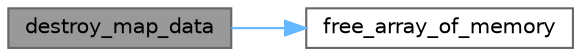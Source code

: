 digraph "destroy_map_data"
{
 // INTERACTIVE_SVG=YES
 // LATEX_PDF_SIZE
  bgcolor="transparent";
  edge [fontname=Helvetica,fontsize=10,labelfontname=Helvetica,labelfontsize=10];
  node [fontname=Helvetica,fontsize=10,shape=box,height=0.2,width=0.4];
  rankdir="LR";
  Node1 [label="destroy_map_data",height=0.2,width=0.4,color="gray40", fillcolor="grey60", style="filled", fontcolor="black",tooltip="Destroys map data."];
  Node1 -> Node2 [color="steelblue1",style="solid"];
  Node2 [label="free_array_of_memory",height=0.2,width=0.4,color="grey40", fillcolor="white", style="filled",URL="$draw__map__utils_8c.html#a8034e3c8d12267f763e14f44c8da3d43",tooltip="Frees memory allocated for a string array."];
}
